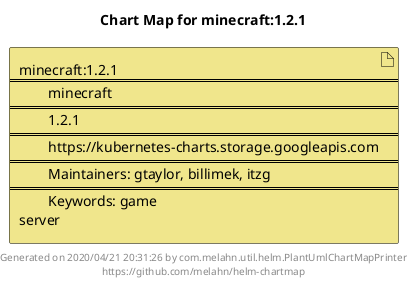 @startuml
skinparam linetype ortho
skinparam backgroundColor white
skinparam usecaseBorderColor black
skinparam usecaseArrowColor LightSlateGray
skinparam artifactBorderColor black
skinparam artifactArrowColor LightSlateGray

title Chart Map for minecraft:1.2.1

'There is one referenced Helm Chart
artifact "minecraft:1.2.1\n====\n\tminecraft\n====\n\t1.2.1\n====\n\thttps://kubernetes-charts.storage.googleapis.com\n====\n\tMaintainers: gtaylor, billimek, itzg\n====\n\tKeywords: game\nserver" as minecraft_1_2_1 #Khaki

'There are 0 referenced Docker Images

'Chart Dependencies

center footer Generated on 2020/04/21 20:31:26 by com.melahn.util.helm.PlantUmlChartMapPrinter\nhttps://github.com/melahn/helm-chartmap
@enduml
